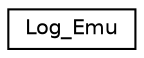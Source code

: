 digraph "Graphical Class Hierarchy"
{
 // LATEX_PDF_SIZE
  edge [fontname="Helvetica",fontsize="10",labelfontname="Helvetica",labelfontsize="10"];
  node [fontname="Helvetica",fontsize="10",shape=record];
  rankdir="LR";
  Node0 [label="Log_Emu",height=0.2,width=0.4,color="black", fillcolor="white", style="filled",URL="$structLog__Emu.html",tooltip=" "];
}
